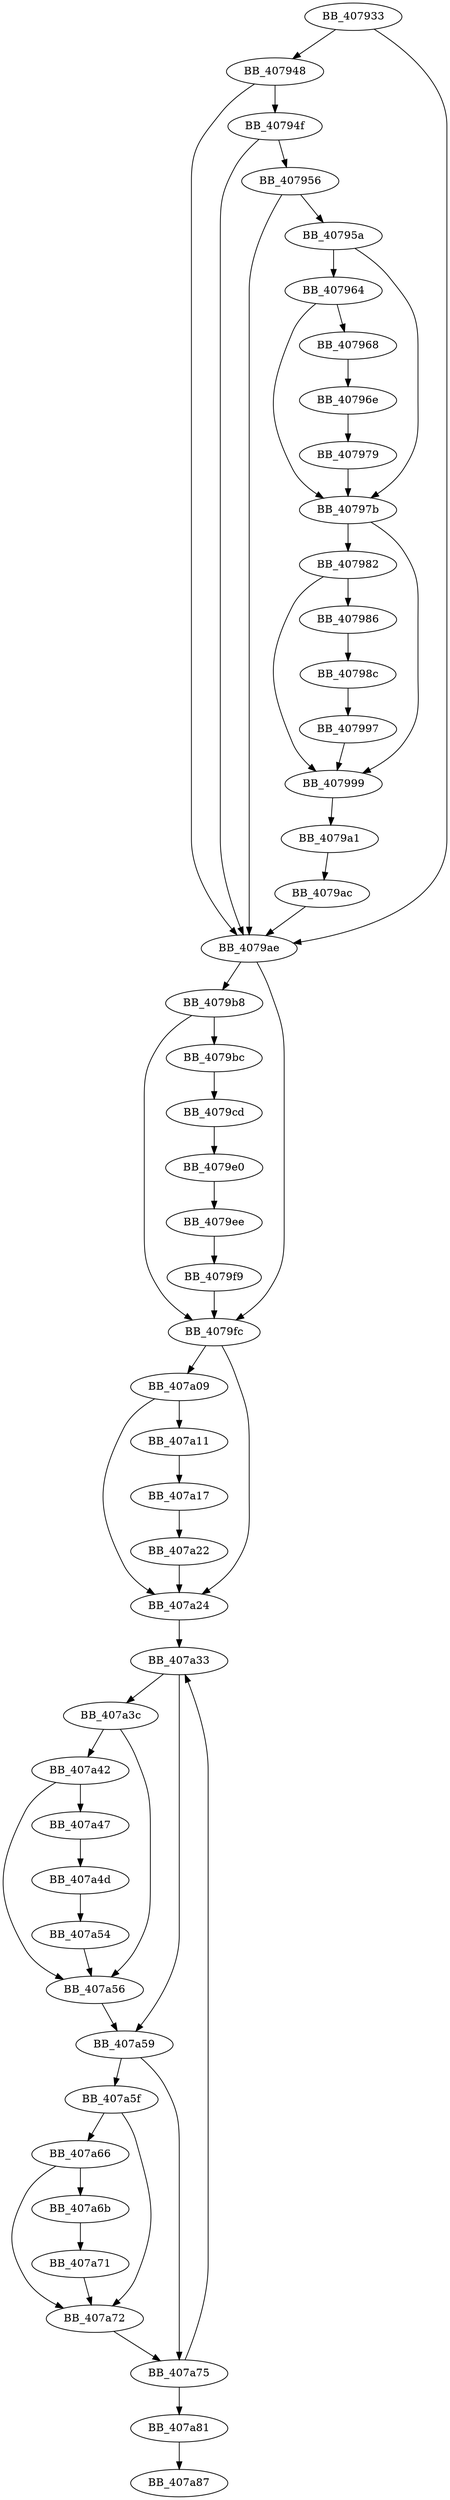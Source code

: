 DiGraph ___freetlocinfo{
BB_407933->BB_407948
BB_407933->BB_4079ae
BB_407948->BB_40794f
BB_407948->BB_4079ae
BB_40794f->BB_407956
BB_40794f->BB_4079ae
BB_407956->BB_40795a
BB_407956->BB_4079ae
BB_40795a->BB_407964
BB_40795a->BB_40797b
BB_407964->BB_407968
BB_407964->BB_40797b
BB_407968->BB_40796e
BB_40796e->BB_407979
BB_407979->BB_40797b
BB_40797b->BB_407982
BB_40797b->BB_407999
BB_407982->BB_407986
BB_407982->BB_407999
BB_407986->BB_40798c
BB_40798c->BB_407997
BB_407997->BB_407999
BB_407999->BB_4079a1
BB_4079a1->BB_4079ac
BB_4079ac->BB_4079ae
BB_4079ae->BB_4079b8
BB_4079ae->BB_4079fc
BB_4079b8->BB_4079bc
BB_4079b8->BB_4079fc
BB_4079bc->BB_4079cd
BB_4079cd->BB_4079e0
BB_4079e0->BB_4079ee
BB_4079ee->BB_4079f9
BB_4079f9->BB_4079fc
BB_4079fc->BB_407a09
BB_4079fc->BB_407a24
BB_407a09->BB_407a11
BB_407a09->BB_407a24
BB_407a11->BB_407a17
BB_407a17->BB_407a22
BB_407a22->BB_407a24
BB_407a24->BB_407a33
BB_407a33->BB_407a3c
BB_407a33->BB_407a59
BB_407a3c->BB_407a42
BB_407a3c->BB_407a56
BB_407a42->BB_407a47
BB_407a42->BB_407a56
BB_407a47->BB_407a4d
BB_407a4d->BB_407a54
BB_407a54->BB_407a56
BB_407a56->BB_407a59
BB_407a59->BB_407a5f
BB_407a59->BB_407a75
BB_407a5f->BB_407a66
BB_407a5f->BB_407a72
BB_407a66->BB_407a6b
BB_407a66->BB_407a72
BB_407a6b->BB_407a71
BB_407a71->BB_407a72
BB_407a72->BB_407a75
BB_407a75->BB_407a33
BB_407a75->BB_407a81
BB_407a81->BB_407a87
}
